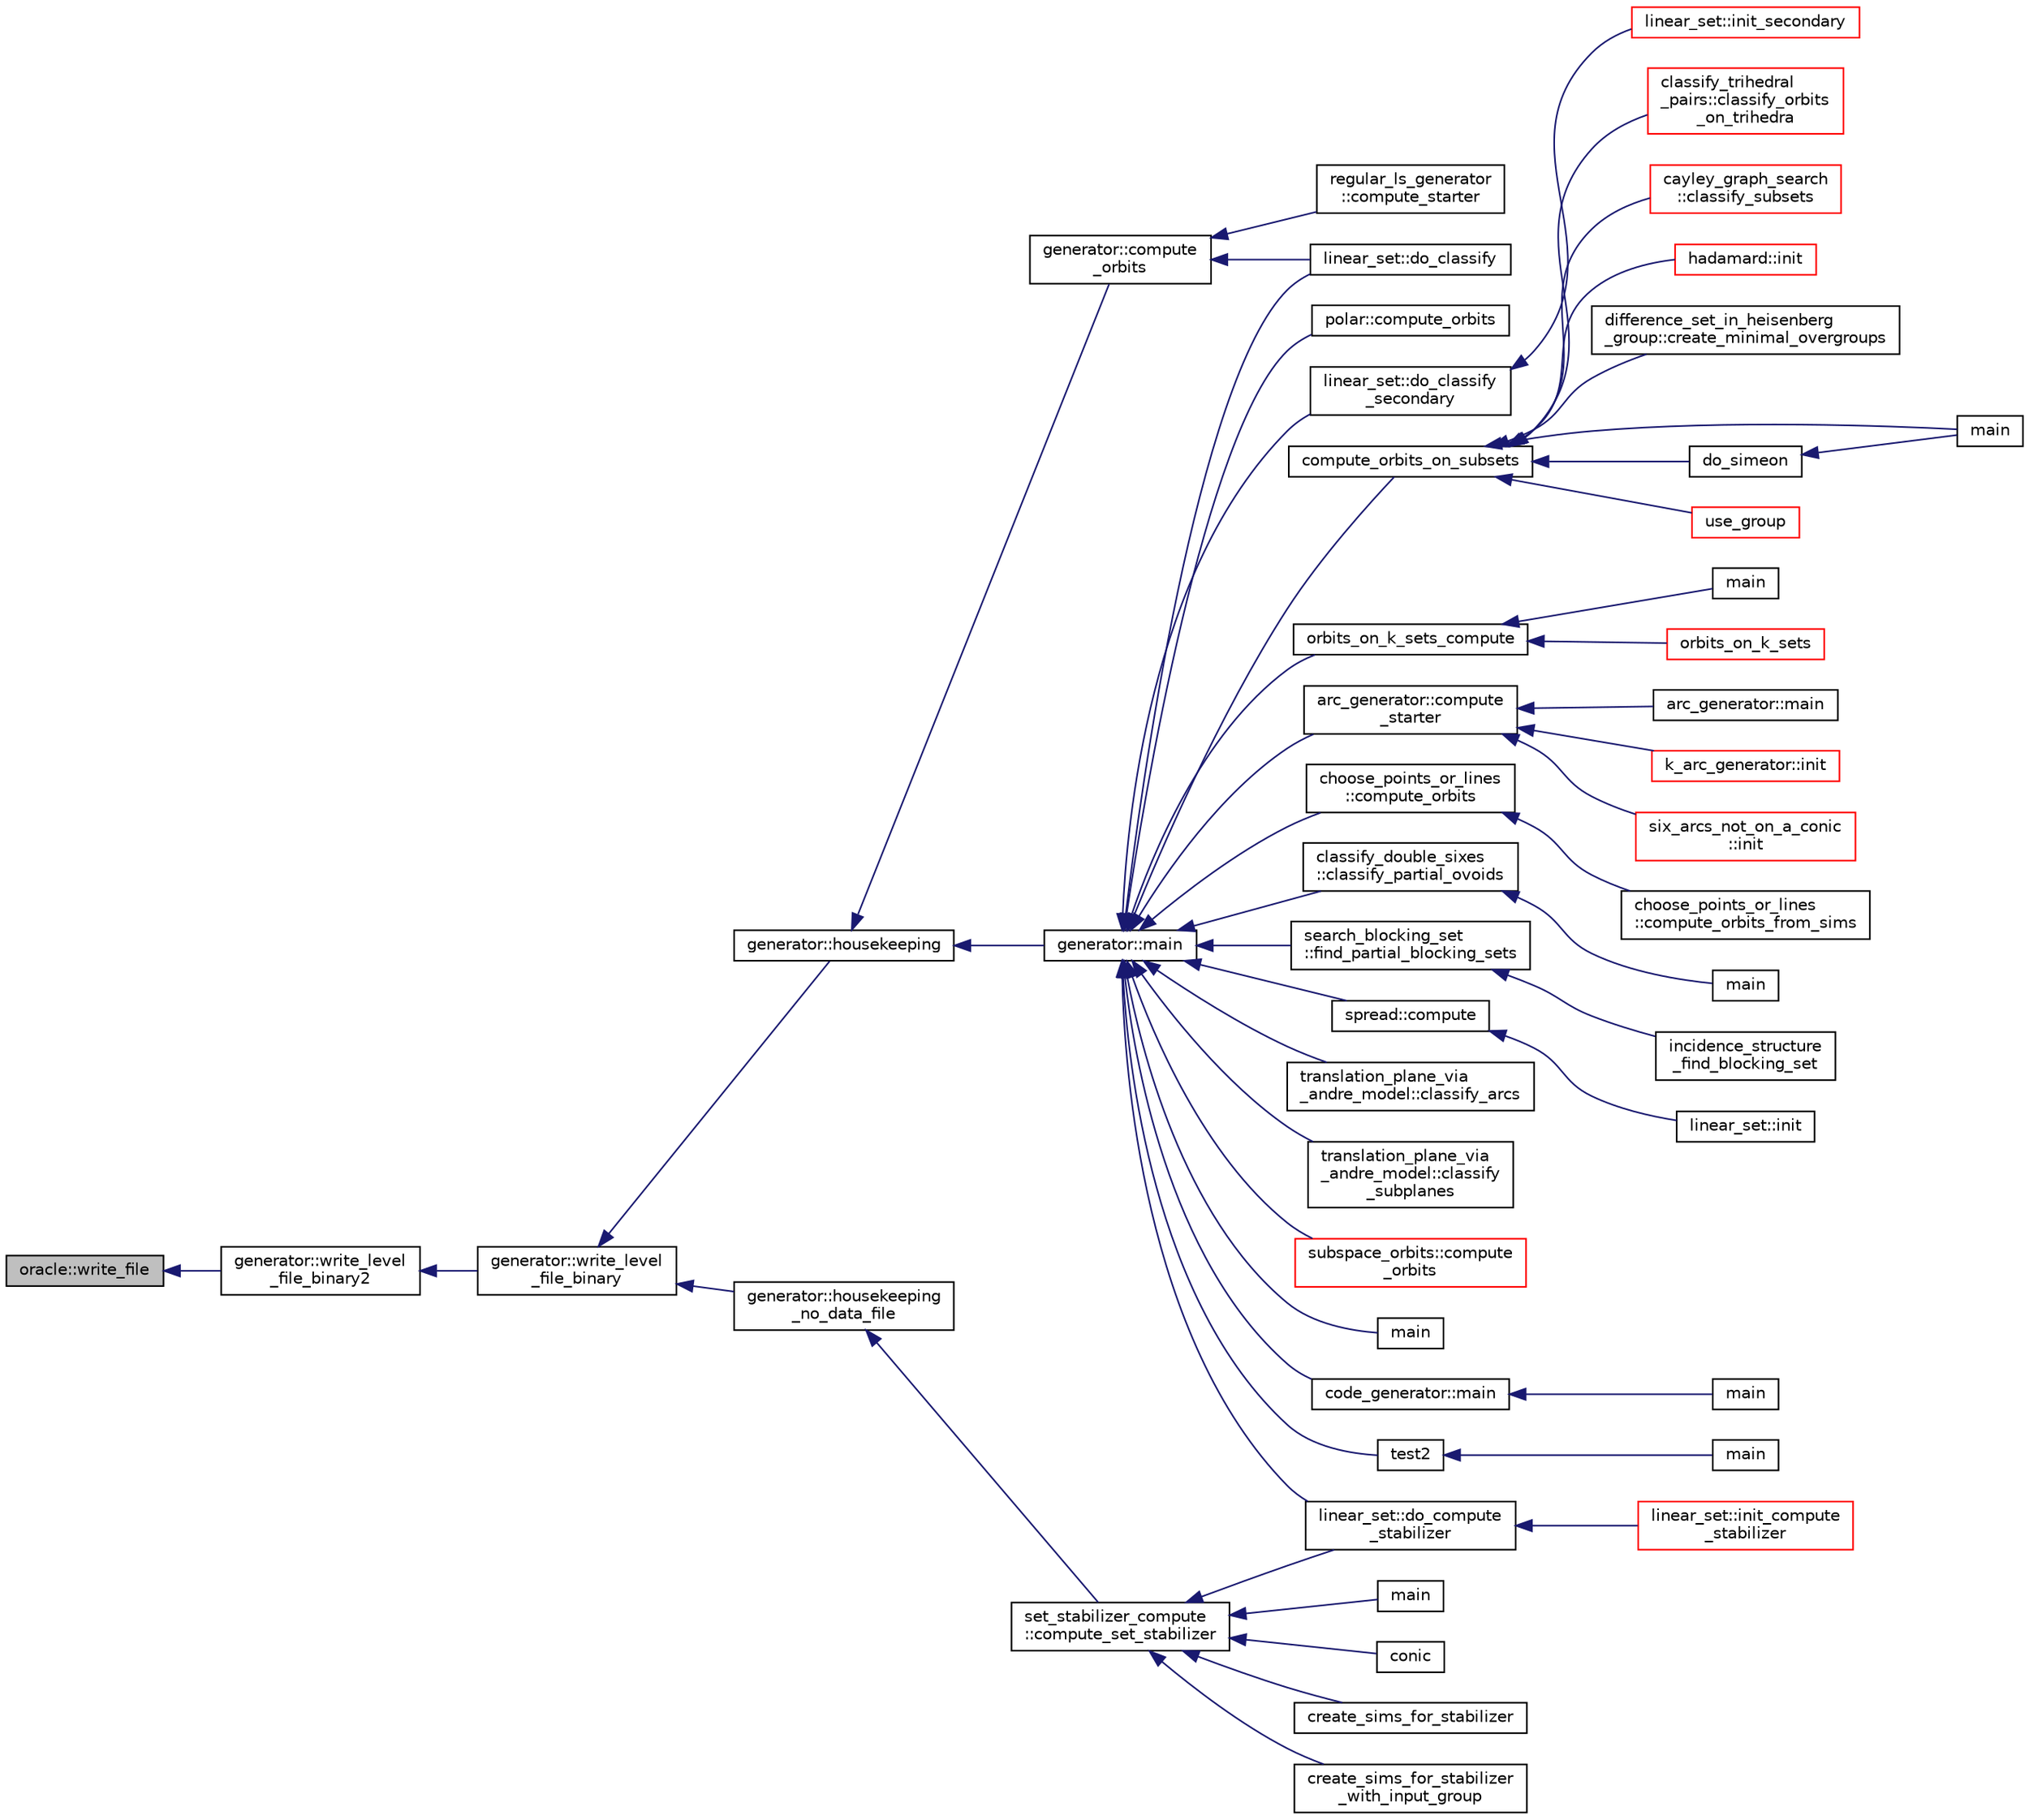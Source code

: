 digraph "oracle::write_file"
{
  edge [fontname="Helvetica",fontsize="10",labelfontname="Helvetica",labelfontsize="10"];
  node [fontname="Helvetica",fontsize="10",shape=record];
  rankdir="LR";
  Node11612 [label="oracle::write_file",height=0.2,width=0.4,color="black", fillcolor="grey75", style="filled", fontcolor="black"];
  Node11612 -> Node11613 [dir="back",color="midnightblue",fontsize="10",style="solid",fontname="Helvetica"];
  Node11613 [label="generator::write_level\l_file_binary2",height=0.2,width=0.4,color="black", fillcolor="white", style="filled",URL="$d7/d73/classgenerator.html#ae37a4c0debe10a44f17db9fb618578ec"];
  Node11613 -> Node11614 [dir="back",color="midnightblue",fontsize="10",style="solid",fontname="Helvetica"];
  Node11614 [label="generator::write_level\l_file_binary",height=0.2,width=0.4,color="black", fillcolor="white", style="filled",URL="$d7/d73/classgenerator.html#a68629f7faf4c4931f397761f1fdb1463"];
  Node11614 -> Node11615 [dir="back",color="midnightblue",fontsize="10",style="solid",fontname="Helvetica"];
  Node11615 [label="generator::housekeeping",height=0.2,width=0.4,color="black", fillcolor="white", style="filled",URL="$d7/d73/classgenerator.html#aaf2bd92e8f74eb9fbc3244a6dde6f78c"];
  Node11615 -> Node11616 [dir="back",color="midnightblue",fontsize="10",style="solid",fontname="Helvetica"];
  Node11616 [label="generator::compute\l_orbits",height=0.2,width=0.4,color="black", fillcolor="white", style="filled",URL="$d7/d73/classgenerator.html#a23989bc20ecaaed39c4119c758367f40"];
  Node11616 -> Node11617 [dir="back",color="midnightblue",fontsize="10",style="solid",fontname="Helvetica"];
  Node11617 [label="regular_ls_generator\l::compute_starter",height=0.2,width=0.4,color="black", fillcolor="white", style="filled",URL="$d2/dd8/classregular__ls__generator.html#aa38907741058694a73194b02ceb4a53d"];
  Node11616 -> Node11618 [dir="back",color="midnightblue",fontsize="10",style="solid",fontname="Helvetica"];
  Node11618 [label="linear_set::do_classify",height=0.2,width=0.4,color="black", fillcolor="white", style="filled",URL="$dd/d86/classlinear__set.html#a3eb2dbce7fa8b71901dfc12f288ddd0c"];
  Node11615 -> Node11619 [dir="back",color="midnightblue",fontsize="10",style="solid",fontname="Helvetica"];
  Node11619 [label="generator::main",height=0.2,width=0.4,color="black", fillcolor="white", style="filled",URL="$d7/d73/classgenerator.html#a01abff8e9f231bf0d82e2e8e0061f242"];
  Node11619 -> Node11620 [dir="back",color="midnightblue",fontsize="10",style="solid",fontname="Helvetica"];
  Node11620 [label="main",height=0.2,width=0.4,color="black", fillcolor="white", style="filled",URL="$d2/d11/codes_8h.html#a217dbf8b442f20279ea00b898af96f52"];
  Node11619 -> Node11621 [dir="back",color="midnightblue",fontsize="10",style="solid",fontname="Helvetica"];
  Node11621 [label="code_generator::main",height=0.2,width=0.4,color="black", fillcolor="white", style="filled",URL="$db/d37/classcode__generator.html#ab3cf3a306e4032c2b471ac95321c599f"];
  Node11621 -> Node11622 [dir="back",color="midnightblue",fontsize="10",style="solid",fontname="Helvetica"];
  Node11622 [label="main",height=0.2,width=0.4,color="black", fillcolor="white", style="filled",URL="$d4/d4f/codes_8_c.html#a217dbf8b442f20279ea00b898af96f52"];
  Node11619 -> Node11623 [dir="back",color="midnightblue",fontsize="10",style="solid",fontname="Helvetica"];
  Node11623 [label="test2",height=0.2,width=0.4,color="black", fillcolor="white", style="filled",URL="$d9/db0/factor__space_8_c.html#a39d73a812e5fd8f1bc111e948368cb10"];
  Node11623 -> Node11624 [dir="back",color="midnightblue",fontsize="10",style="solid",fontname="Helvetica"];
  Node11624 [label="main",height=0.2,width=0.4,color="black", fillcolor="white", style="filled",URL="$d9/db0/factor__space_8_c.html#a3c04138a5bfe5d72780bb7e82a18e627"];
  Node11619 -> Node11625 [dir="back",color="midnightblue",fontsize="10",style="solid",fontname="Helvetica"];
  Node11625 [label="polar::compute_orbits",height=0.2,width=0.4,color="black", fillcolor="white", style="filled",URL="$da/d1c/classpolar.html#ac4c3c4f95d14c74ff4a3ec3f3479a1da"];
  Node11619 -> Node11618 [dir="back",color="midnightblue",fontsize="10",style="solid",fontname="Helvetica"];
  Node11619 -> Node11626 [dir="back",color="midnightblue",fontsize="10",style="solid",fontname="Helvetica"];
  Node11626 [label="linear_set::do_classify\l_secondary",height=0.2,width=0.4,color="black", fillcolor="white", style="filled",URL="$dd/d86/classlinear__set.html#a47eb7f9995f3343abd3bdfbf9a9a9162"];
  Node11626 -> Node11627 [dir="back",color="midnightblue",fontsize="10",style="solid",fontname="Helvetica"];
  Node11627 [label="linear_set::init_secondary",height=0.2,width=0.4,color="red", fillcolor="white", style="filled",URL="$dd/d86/classlinear__set.html#a7bf8cd7805559b5762921687a7c1ed97"];
  Node11619 -> Node11629 [dir="back",color="midnightblue",fontsize="10",style="solid",fontname="Helvetica"];
  Node11629 [label="linear_set::do_compute\l_stabilizer",height=0.2,width=0.4,color="black", fillcolor="white", style="filled",URL="$dd/d86/classlinear__set.html#ae8f58ded28fb5370f4459cca42b7463b"];
  Node11629 -> Node11630 [dir="back",color="midnightblue",fontsize="10",style="solid",fontname="Helvetica"];
  Node11630 [label="linear_set::init_compute\l_stabilizer",height=0.2,width=0.4,color="red", fillcolor="white", style="filled",URL="$dd/d86/classlinear__set.html#a0cc3eaec1896fdc977b62e94623b055b"];
  Node11619 -> Node11632 [dir="back",color="midnightblue",fontsize="10",style="solid",fontname="Helvetica"];
  Node11632 [label="compute_orbits_on_subsets",height=0.2,width=0.4,color="black", fillcolor="white", style="filled",URL="$d3/d35/snakes__and__ladders__global_8_c.html#af33697aede0480110b1227f727252637"];
  Node11632 -> Node11633 [dir="back",color="midnightblue",fontsize="10",style="solid",fontname="Helvetica"];
  Node11633 [label="cayley_graph_search\l::classify_subsets",height=0.2,width=0.4,color="red", fillcolor="white", style="filled",URL="$de/dae/classcayley__graph__search.html#a4cf8a90752e018a281481ac80ad52c4b"];
  Node11632 -> Node11636 [dir="back",color="midnightblue",fontsize="10",style="solid",fontname="Helvetica"];
  Node11636 [label="hadamard::init",height=0.2,width=0.4,color="red", fillcolor="white", style="filled",URL="$d7/dbb/classhadamard.html#a16af359850b8bdd0d2a73e260d496c33"];
  Node11632 -> Node11638 [dir="back",color="midnightblue",fontsize="10",style="solid",fontname="Helvetica"];
  Node11638 [label="difference_set_in_heisenberg\l_group::create_minimal_overgroups",height=0.2,width=0.4,color="black", fillcolor="white", style="filled",URL="$de/d8a/classdifference__set__in__heisenberg__group.html#a9bde5ad5da3ebaebf98fbfd3e8110b79"];
  Node11632 -> Node11639 [dir="back",color="midnightblue",fontsize="10",style="solid",fontname="Helvetica"];
  Node11639 [label="main",height=0.2,width=0.4,color="black", fillcolor="white", style="filled",URL="$d5/d13/simeon_8_c.html#ae66f6b31b5ad750f1fe042a706a4e3d4"];
  Node11632 -> Node11640 [dir="back",color="midnightblue",fontsize="10",style="solid",fontname="Helvetica"];
  Node11640 [label="do_simeon",height=0.2,width=0.4,color="black", fillcolor="white", style="filled",URL="$d5/d13/simeon_8_c.html#a36cf3f9cb484fa44da7a7dfcbe9385d0"];
  Node11640 -> Node11639 [dir="back",color="midnightblue",fontsize="10",style="solid",fontname="Helvetica"];
  Node11632 -> Node11641 [dir="back",color="midnightblue",fontsize="10",style="solid",fontname="Helvetica"];
  Node11641 [label="use_group",height=0.2,width=0.4,color="red", fillcolor="white", style="filled",URL="$d9/d9f/all__cliques_8_c.html#aba62531e97173264c39afe2c7857af31"];
  Node11632 -> Node11643 [dir="back",color="midnightblue",fontsize="10",style="solid",fontname="Helvetica"];
  Node11643 [label="classify_trihedral\l_pairs::classify_orbits\l_on_trihedra",height=0.2,width=0.4,color="red", fillcolor="white", style="filled",URL="$d1/d21/classclassify__trihedral__pairs.html#a99625621bfba4bb65b3d60304b306539"];
  Node11619 -> Node11650 [dir="back",color="midnightblue",fontsize="10",style="solid",fontname="Helvetica"];
  Node11650 [label="orbits_on_k_sets_compute",height=0.2,width=0.4,color="black", fillcolor="white", style="filled",URL="$d3/d35/snakes__and__ladders__global_8_c.html#a96743526b15703539d544499276aaa71"];
  Node11650 -> Node11651 [dir="back",color="midnightblue",fontsize="10",style="solid",fontname="Helvetica"];
  Node11651 [label="main",height=0.2,width=0.4,color="black", fillcolor="white", style="filled",URL="$d9/d5f/example__fano__plane_8_c.html#ae66f6b31b5ad750f1fe042a706a4e3d4"];
  Node11650 -> Node11652 [dir="back",color="midnightblue",fontsize="10",style="solid",fontname="Helvetica"];
  Node11652 [label="orbits_on_k_sets",height=0.2,width=0.4,color="red", fillcolor="white", style="filled",URL="$d3/d35/snakes__and__ladders__global_8_c.html#afe3d79116aa8b4d1a93d444a3a979b6e"];
  Node11619 -> Node11661 [dir="back",color="midnightblue",fontsize="10",style="solid",fontname="Helvetica"];
  Node11661 [label="arc_generator::compute\l_starter",height=0.2,width=0.4,color="black", fillcolor="white", style="filled",URL="$d4/d21/classarc__generator.html#aad1dcec3a1c302e743d574bd1ac857d9"];
  Node11661 -> Node11660 [dir="back",color="midnightblue",fontsize="10",style="solid",fontname="Helvetica"];
  Node11660 [label="arc_generator::main",height=0.2,width=0.4,color="black", fillcolor="white", style="filled",URL="$d4/d21/classarc__generator.html#ad80140b51b165dad1fe6ab232be7829a"];
  Node11661 -> Node11662 [dir="back",color="midnightblue",fontsize="10",style="solid",fontname="Helvetica"];
  Node11662 [label="k_arc_generator::init",height=0.2,width=0.4,color="red", fillcolor="white", style="filled",URL="$d6/dd8/classk__arc__generator.html#a6036d9f52ede9f8ca681505626b5361d"];
  Node11661 -> Node11664 [dir="back",color="midnightblue",fontsize="10",style="solid",fontname="Helvetica"];
  Node11664 [label="six_arcs_not_on_a_conic\l::init",height=0.2,width=0.4,color="red", fillcolor="white", style="filled",URL="$d8/de6/classsix__arcs__not__on__a__conic.html#a7a4d5cf8a098488729934cfa8a70944a"];
  Node11619 -> Node11666 [dir="back",color="midnightblue",fontsize="10",style="solid",fontname="Helvetica"];
  Node11666 [label="choose_points_or_lines\l::compute_orbits",height=0.2,width=0.4,color="black", fillcolor="white", style="filled",URL="$d6/d75/classchoose__points__or__lines.html#adc353e2d41dc8a39563322c8cdd85f61"];
  Node11666 -> Node11667 [dir="back",color="midnightblue",fontsize="10",style="solid",fontname="Helvetica"];
  Node11667 [label="choose_points_or_lines\l::compute_orbits_from_sims",height=0.2,width=0.4,color="black", fillcolor="white", style="filled",URL="$d6/d75/classchoose__points__or__lines.html#a4fcac2dadf459d7c75187a00a4bd64aa"];
  Node11619 -> Node11668 [dir="back",color="midnightblue",fontsize="10",style="solid",fontname="Helvetica"];
  Node11668 [label="classify_double_sixes\l::classify_partial_ovoids",height=0.2,width=0.4,color="black", fillcolor="white", style="filled",URL="$dd/d23/classclassify__double__sixes.html#a2253fca143a0e8a3e39655eb05668ae9"];
  Node11668 -> Node11669 [dir="back",color="midnightblue",fontsize="10",style="solid",fontname="Helvetica"];
  Node11669 [label="main",height=0.2,width=0.4,color="black", fillcolor="white", style="filled",URL="$df/df8/surface__classify_8_c.html#a217dbf8b442f20279ea00b898af96f52"];
  Node11619 -> Node11670 [dir="back",color="midnightblue",fontsize="10",style="solid",fontname="Helvetica"];
  Node11670 [label="search_blocking_set\l::find_partial_blocking_sets",height=0.2,width=0.4,color="black", fillcolor="white", style="filled",URL="$dc/d36/classsearch__blocking__set.html#ad3fdb3d356db75a02c406bc9d4e9e9b6"];
  Node11670 -> Node11671 [dir="back",color="midnightblue",fontsize="10",style="solid",fontname="Helvetica"];
  Node11671 [label="incidence_structure\l_find_blocking_set",height=0.2,width=0.4,color="black", fillcolor="white", style="filled",URL="$df/d74/tl__geometry_8h.html#a8e3d42d0018f8a804b9686b1c4951186"];
  Node11619 -> Node11672 [dir="back",color="midnightblue",fontsize="10",style="solid",fontname="Helvetica"];
  Node11672 [label="spread::compute",height=0.2,width=0.4,color="black", fillcolor="white", style="filled",URL="$da/dc1/classspread.html#a9674466d3e03b8dad79882299c638a21"];
  Node11672 -> Node11673 [dir="back",color="midnightblue",fontsize="10",style="solid",fontname="Helvetica"];
  Node11673 [label="linear_set::init",height=0.2,width=0.4,color="black", fillcolor="white", style="filled",URL="$dd/d86/classlinear__set.html#a7ab24e84423749047d5465cb15505475"];
  Node11619 -> Node11674 [dir="back",color="midnightblue",fontsize="10",style="solid",fontname="Helvetica"];
  Node11674 [label="translation_plane_via\l_andre_model::classify_arcs",height=0.2,width=0.4,color="black", fillcolor="white", style="filled",URL="$d1/dcc/classtranslation__plane__via__andre__model.html#ac8f002e812a8b152d41e806688601c5e"];
  Node11619 -> Node11675 [dir="back",color="midnightblue",fontsize="10",style="solid",fontname="Helvetica"];
  Node11675 [label="translation_plane_via\l_andre_model::classify\l_subplanes",height=0.2,width=0.4,color="black", fillcolor="white", style="filled",URL="$d1/dcc/classtranslation__plane__via__andre__model.html#a794fefa95f0a7f7b887133375988ee55"];
  Node11619 -> Node11676 [dir="back",color="midnightblue",fontsize="10",style="solid",fontname="Helvetica"];
  Node11676 [label="subspace_orbits::compute\l_orbits",height=0.2,width=0.4,color="red", fillcolor="white", style="filled",URL="$d2/d9f/classsubspace__orbits.html#a2778f8d49cde1675de1ef6acfe180b63"];
  Node11614 -> Node11678 [dir="back",color="midnightblue",fontsize="10",style="solid",fontname="Helvetica"];
  Node11678 [label="generator::housekeeping\l_no_data_file",height=0.2,width=0.4,color="black", fillcolor="white", style="filled",URL="$d7/d73/classgenerator.html#a6c09d8dc65abd5c79f3310e8293a56d8"];
  Node11678 -> Node11679 [dir="back",color="midnightblue",fontsize="10",style="solid",fontname="Helvetica"];
  Node11679 [label="set_stabilizer_compute\l::compute_set_stabilizer",height=0.2,width=0.4,color="black", fillcolor="white", style="filled",URL="$d8/dc6/classset__stabilizer__compute.html#ad4f92074322e98c7cd0ed5d4f8486b76"];
  Node11679 -> Node11680 [dir="back",color="midnightblue",fontsize="10",style="solid",fontname="Helvetica"];
  Node11680 [label="main",height=0.2,width=0.4,color="black", fillcolor="white", style="filled",URL="$db/d67/test__hyperoval_8_c.html#a3c04138a5bfe5d72780bb7e82a18e627"];
  Node11679 -> Node11681 [dir="back",color="midnightblue",fontsize="10",style="solid",fontname="Helvetica"];
  Node11681 [label="conic",height=0.2,width=0.4,color="black", fillcolor="white", style="filled",URL="$d4/de8/conic_8_c.html#a96def9474b981a9d5831a9b48d85d652"];
  Node11679 -> Node11629 [dir="back",color="midnightblue",fontsize="10",style="solid",fontname="Helvetica"];
  Node11679 -> Node11682 [dir="back",color="midnightblue",fontsize="10",style="solid",fontname="Helvetica"];
  Node11682 [label="create_sims_for_stabilizer",height=0.2,width=0.4,color="black", fillcolor="white", style="filled",URL="$d0/d76/tl__algebra__and__number__theory_8h.html#af2c67d225072549409be710ac3cd30f8"];
  Node11679 -> Node11683 [dir="back",color="midnightblue",fontsize="10",style="solid",fontname="Helvetica"];
  Node11683 [label="create_sims_for_stabilizer\l_with_input_group",height=0.2,width=0.4,color="black", fillcolor="white", style="filled",URL="$d0/d76/tl__algebra__and__number__theory_8h.html#af5482567a8d6ba5c2fe593bf6f7f9a0f"];
}
